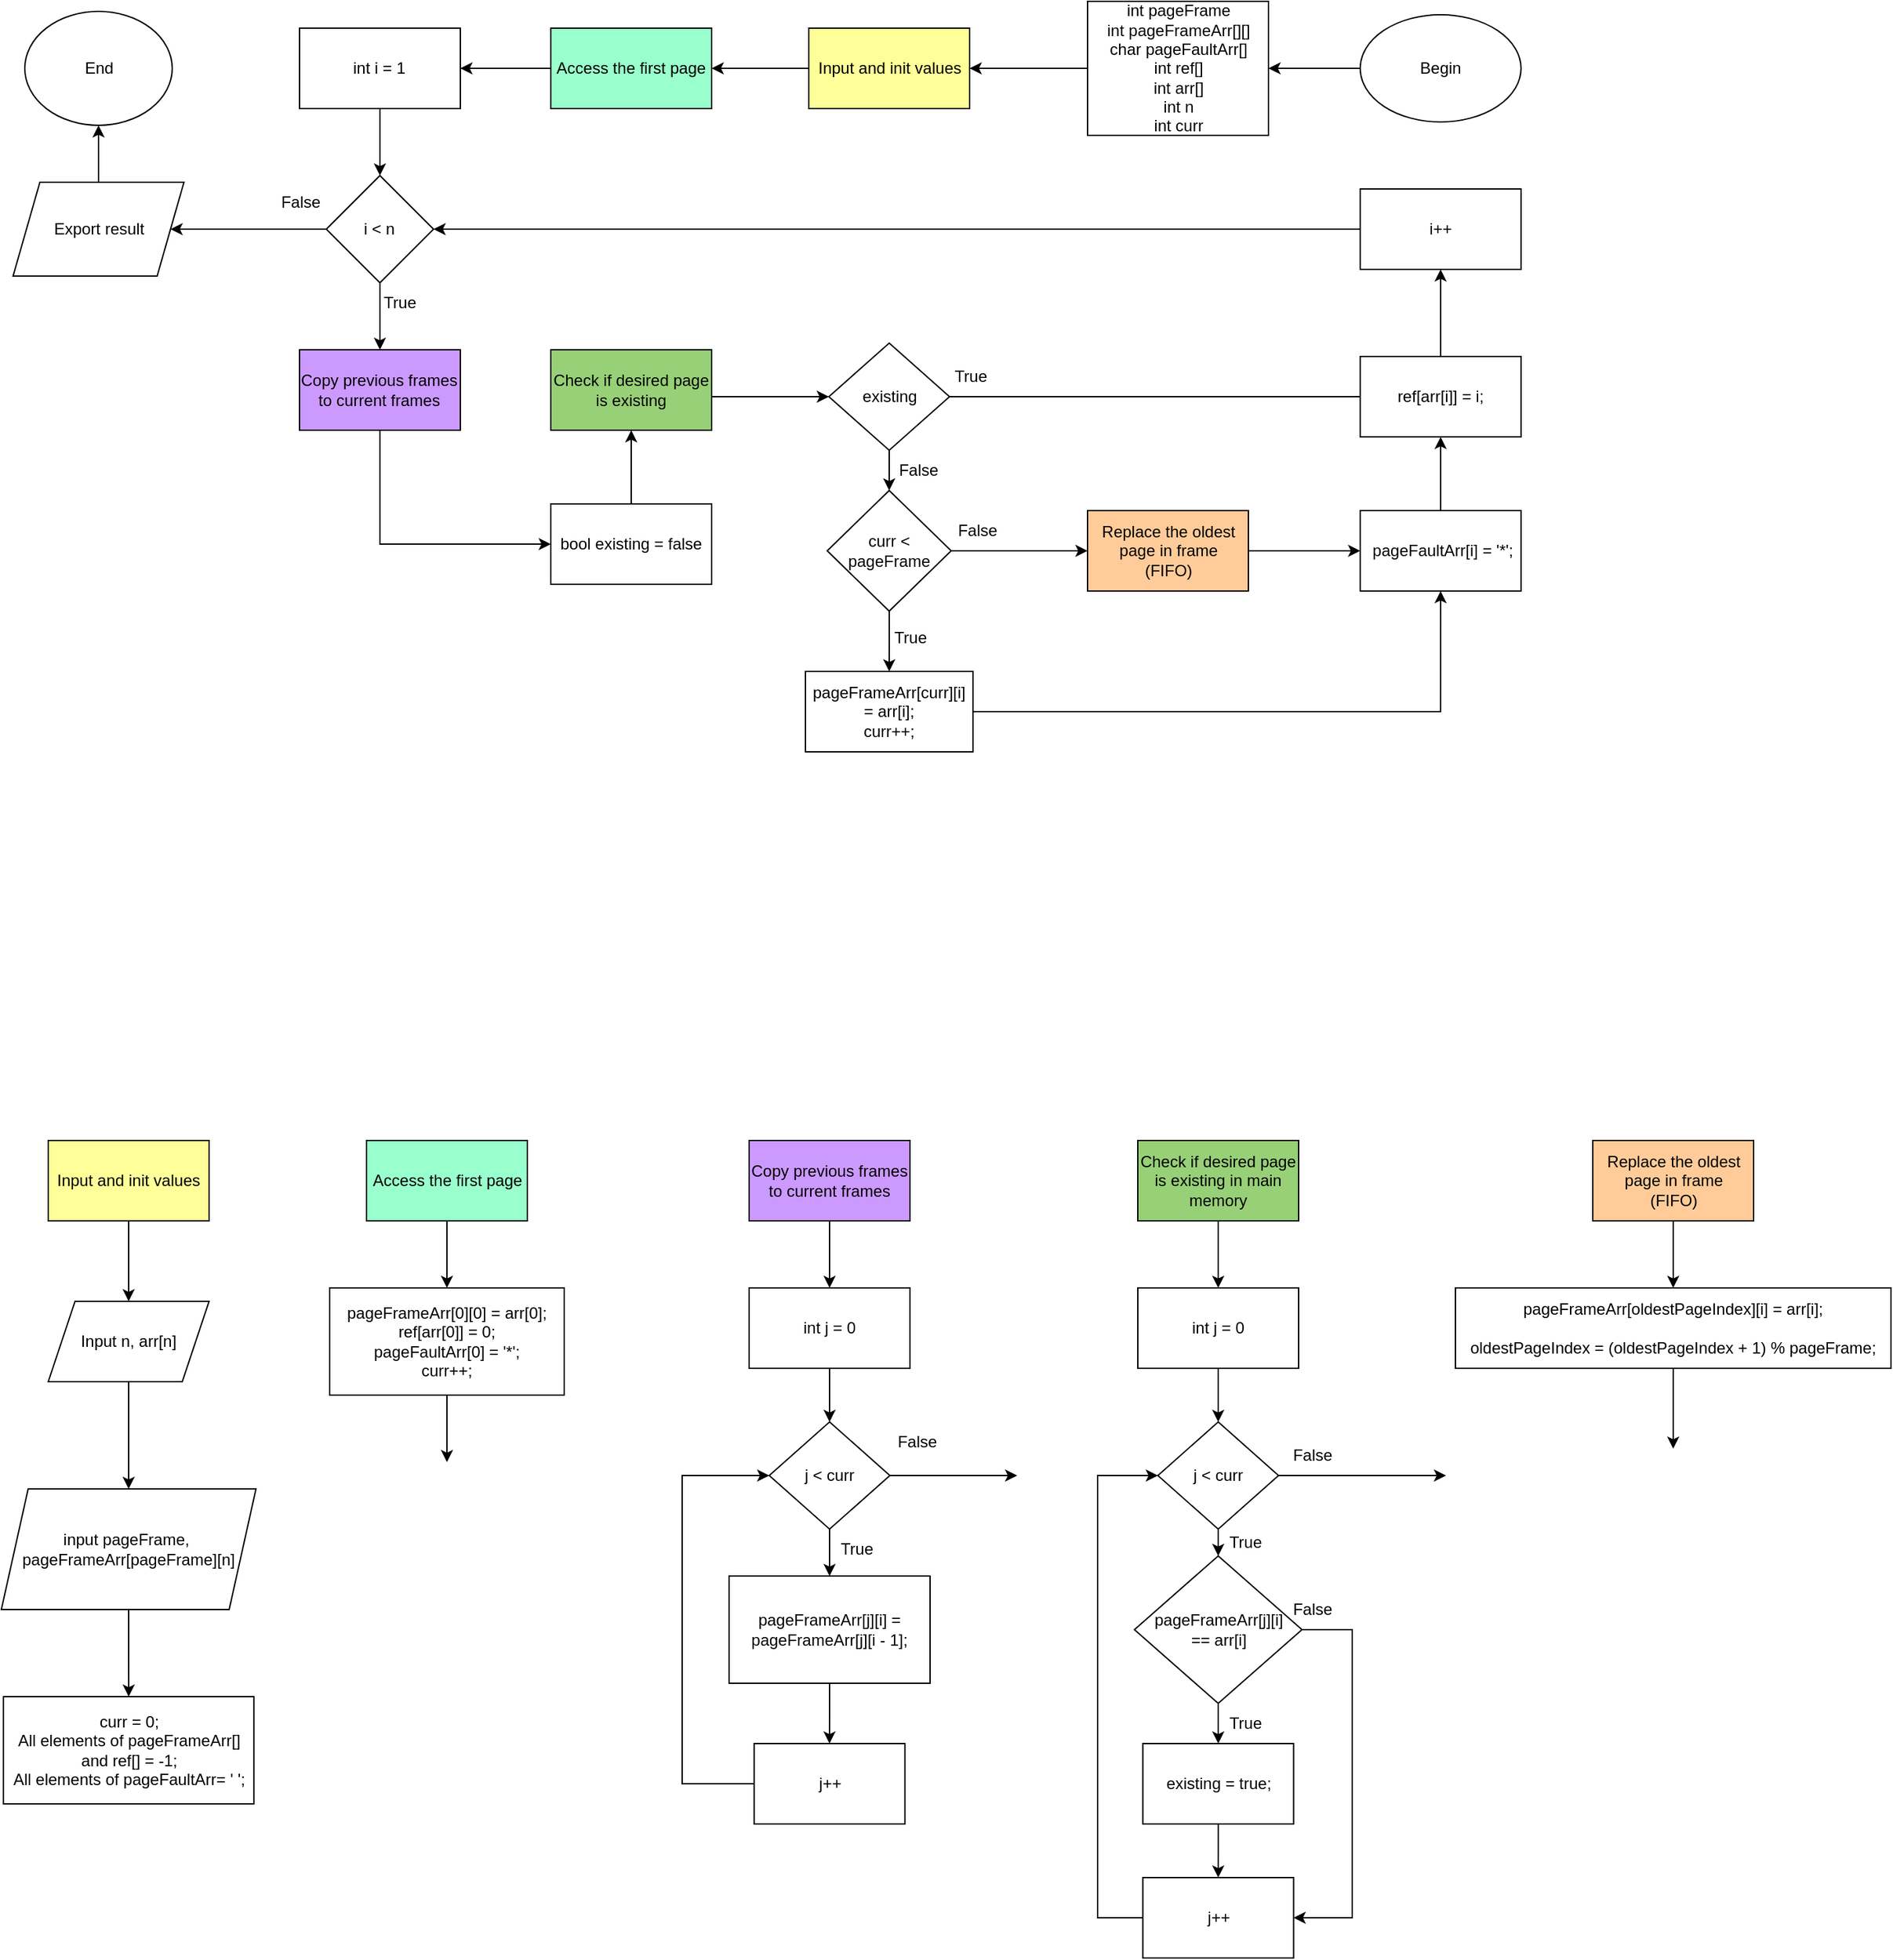 <mxfile version="21.3.8" type="device">
  <diagram name="Page-1" id="u0IvZHUYbOp3v32TR1TW">
    <mxGraphModel dx="1236" dy="581" grid="1" gridSize="10" guides="1" tooltips="1" connect="1" arrows="1" fold="1" page="1" pageScale="1" pageWidth="850" pageHeight="1100" math="0" shadow="0">
      <root>
        <mxCell id="0" />
        <mxCell id="1" parent="0" />
        <mxCell id="BhB_zNXmgYqhLAPCw8MI-92" value="" style="edgeStyle=orthogonalEdgeStyle;rounded=0;orthogonalLoop=1;jettySize=auto;html=1;" parent="1" source="jhvPyXS6JQII0gYuCKQg-1" target="BhB_zNXmgYqhLAPCw8MI-1" edge="1">
          <mxGeometry relative="1" as="geometry" />
        </mxCell>
        <mxCell id="jhvPyXS6JQII0gYuCKQg-1" value="Begin" style="ellipse;whiteSpace=wrap;html=1;" parent="1" vertex="1">
          <mxGeometry x="1203.94" y="210" width="120" height="80" as="geometry" />
        </mxCell>
        <mxCell id="BhB_zNXmgYqhLAPCw8MI-4" value="" style="edgeStyle=orthogonalEdgeStyle;rounded=0;orthogonalLoop=1;jettySize=auto;html=1;entryX=1;entryY=0.5;entryDx=0;entryDy=0;" parent="1" source="BhB_zNXmgYqhLAPCw8MI-1" target="LNO7wX3uGrDT_4S35amU-67" edge="1">
          <mxGeometry relative="1" as="geometry">
            <mxPoint x="732.49" y="140" as="targetPoint" />
          </mxGeometry>
        </mxCell>
        <mxCell id="BhB_zNXmgYqhLAPCw8MI-1" value="int pageFrame&lt;br&gt;int pageFrameArr[][]&lt;br&gt;char pageFaultArr[]&lt;br&gt;int ref[]&lt;br&gt;int arr[]&lt;br&gt;int n&lt;br&gt;int curr" style="rounded=0;whiteSpace=wrap;html=1;" parent="1" vertex="1">
          <mxGeometry x="1000.5" y="200" width="135" height="100" as="geometry" />
        </mxCell>
        <mxCell id="BhB_zNXmgYqhLAPCw8MI-9" value="" style="edgeStyle=orthogonalEdgeStyle;rounded=0;orthogonalLoop=1;jettySize=auto;html=1;entryX=1;entryY=0.5;entryDx=0;entryDy=0;exitX=0;exitY=0.5;exitDx=0;exitDy=0;" parent="1" source="LNO7wX3uGrDT_4S35amU-67" target="LNO7wX3uGrDT_4S35amU-4" edge="1">
          <mxGeometry relative="1" as="geometry">
            <mxPoint x="609.06" y="140" as="sourcePoint" />
            <mxPoint x="559.98" y="140" as="targetPoint" />
          </mxGeometry>
        </mxCell>
        <mxCell id="BhB_zNXmgYqhLAPCw8MI-13" value="" style="edgeStyle=orthogonalEdgeStyle;rounded=0;orthogonalLoop=1;jettySize=auto;html=1;" parent="1" target="BhB_zNXmgYqhLAPCw8MI-10" edge="1">
          <mxGeometry relative="1" as="geometry">
            <mxPoint x="590" y="250" as="sourcePoint" />
            <Array as="points">
              <mxPoint x="642" y="250" />
            </Array>
          </mxGeometry>
        </mxCell>
        <mxCell id="BhB_zNXmgYqhLAPCw8MI-14" value="" style="edgeStyle=orthogonalEdgeStyle;rounded=0;orthogonalLoop=1;jettySize=auto;html=1;entryX=0.5;entryY=0;entryDx=0;entryDy=0;" parent="1" source="BhB_zNXmgYqhLAPCw8MI-10" target="BhB_zNXmgYqhLAPCw8MI-36" edge="1">
          <mxGeometry relative="1" as="geometry">
            <mxPoint x="472.5" y="340" as="targetPoint" />
          </mxGeometry>
        </mxCell>
        <mxCell id="BhB_zNXmgYqhLAPCw8MI-10" value="int i = 1" style="whiteSpace=wrap;html=1;" parent="1" vertex="1">
          <mxGeometry x="412.49" y="220" width="120" height="60" as="geometry" />
        </mxCell>
        <mxCell id="BhB_zNXmgYqhLAPCw8MI-16" value="" style="edgeStyle=orthogonalEdgeStyle;rounded=0;orthogonalLoop=1;jettySize=auto;html=1;exitX=0.5;exitY=1;exitDx=0;exitDy=0;entryX=0.5;entryY=0;entryDx=0;entryDy=0;" parent="1" source="BhB_zNXmgYqhLAPCw8MI-36" target="LNO7wX3uGrDT_4S35amU-18" edge="1">
          <mxGeometry relative="1" as="geometry">
            <mxPoint x="472.5" y="400" as="sourcePoint" />
            <mxPoint x="472.49" y="450" as="targetPoint" />
          </mxGeometry>
        </mxCell>
        <mxCell id="BhB_zNXmgYqhLAPCw8MI-29" style="edgeStyle=orthogonalEdgeStyle;rounded=0;orthogonalLoop=1;jettySize=auto;html=1;entryX=0;entryY=0.5;entryDx=0;entryDy=0;exitX=0.5;exitY=1;exitDx=0;exitDy=0;" parent="1" source="LNO7wX3uGrDT_4S35amU-18" target="BhB_zNXmgYqhLAPCw8MI-27" edge="1">
          <mxGeometry relative="1" as="geometry">
            <Array as="points">
              <mxPoint x="472" y="605" />
            </Array>
            <mxPoint x="517.434" y="590.059" as="sourcePoint" />
          </mxGeometry>
        </mxCell>
        <mxCell id="BhB_zNXmgYqhLAPCw8MI-30" value="" style="edgeStyle=orthogonalEdgeStyle;rounded=0;orthogonalLoop=1;jettySize=auto;html=1;entryX=0.5;entryY=1;entryDx=0;entryDy=0;exitX=0.5;exitY=0;exitDx=0;exitDy=0;" parent="1" source="BhB_zNXmgYqhLAPCw8MI-27" target="LNO7wX3uGrDT_4S35amU-40" edge="1">
          <mxGeometry relative="1" as="geometry">
            <mxPoint x="680" y="565" as="targetPoint" />
            <Array as="points">
              <mxPoint x="660" y="540" />
              <mxPoint x="660" y="540" />
            </Array>
          </mxGeometry>
        </mxCell>
        <mxCell id="BhB_zNXmgYqhLAPCw8MI-27" value="bool existing = false" style="whiteSpace=wrap;html=1;" parent="1" vertex="1">
          <mxGeometry x="600" y="575" width="120" height="60" as="geometry" />
        </mxCell>
        <mxCell id="BhB_zNXmgYqhLAPCw8MI-40" style="edgeStyle=orthogonalEdgeStyle;rounded=0;orthogonalLoop=1;jettySize=auto;html=1;entryX=0;entryY=0.5;entryDx=0;entryDy=0;exitX=1;exitY=0.5;exitDx=0;exitDy=0;" parent="1" source="LNO7wX3uGrDT_4S35amU-40" target="BhB_zNXmgYqhLAPCw8MI-39" edge="1">
          <mxGeometry relative="1" as="geometry">
            <Array as="points">
              <mxPoint x="750" y="495" />
              <mxPoint x="750" y="495" />
            </Array>
            <mxPoint x="730" y="605" as="sourcePoint" />
          </mxGeometry>
        </mxCell>
        <mxCell id="BhB_zNXmgYqhLAPCw8MI-90" value="" style="edgeStyle=orthogonalEdgeStyle;rounded=0;orthogonalLoop=1;jettySize=auto;html=1;" parent="1" source="BhB_zNXmgYqhLAPCw8MI-36" target="BhB_zNXmgYqhLAPCw8MI-88" edge="1">
          <mxGeometry relative="1" as="geometry" />
        </mxCell>
        <mxCell id="BhB_zNXmgYqhLAPCw8MI-36" value="i &amp;lt; n" style="rhombus;whiteSpace=wrap;html=1;" parent="1" vertex="1">
          <mxGeometry x="432.49" y="330" width="80" height="80" as="geometry" />
        </mxCell>
        <mxCell id="BhB_zNXmgYqhLAPCw8MI-42" value="" style="edgeStyle=orthogonalEdgeStyle;rounded=0;orthogonalLoop=1;jettySize=auto;html=1;entryX=0.5;entryY=0;entryDx=0;entryDy=0;" parent="1" source="BhB_zNXmgYqhLAPCw8MI-39" target="BhB_zNXmgYqhLAPCw8MI-41" edge="1">
          <mxGeometry relative="1" as="geometry" />
        </mxCell>
        <mxCell id="BhB_zNXmgYqhLAPCw8MI-77" style="edgeStyle=orthogonalEdgeStyle;rounded=0;orthogonalLoop=1;jettySize=auto;html=1;entryX=0.5;entryY=0;entryDx=0;entryDy=0;" parent="1" source="BhB_zNXmgYqhLAPCw8MI-39" target="BhB_zNXmgYqhLAPCw8MI-76" edge="1">
          <mxGeometry relative="1" as="geometry">
            <Array as="points">
              <mxPoint x="1263.5" y="495" />
            </Array>
          </mxGeometry>
        </mxCell>
        <mxCell id="BhB_zNXmgYqhLAPCw8MI-39" value="existing" style="rhombus;whiteSpace=wrap;html=1;" parent="1" vertex="1">
          <mxGeometry x="807.5" y="455" width="90" height="80" as="geometry" />
        </mxCell>
        <mxCell id="BhB_zNXmgYqhLAPCw8MI-44" value="" style="edgeStyle=orthogonalEdgeStyle;rounded=0;orthogonalLoop=1;jettySize=auto;html=1;" parent="1" source="BhB_zNXmgYqhLAPCw8MI-41" target="BhB_zNXmgYqhLAPCw8MI-43" edge="1">
          <mxGeometry relative="1" as="geometry" />
        </mxCell>
        <mxCell id="BhB_zNXmgYqhLAPCw8MI-46" style="edgeStyle=orthogonalEdgeStyle;rounded=0;orthogonalLoop=1;jettySize=auto;html=1;entryX=0;entryY=0.5;entryDx=0;entryDy=0;exitX=1;exitY=0.5;exitDx=0;exitDy=0;" parent="1" source="BhB_zNXmgYqhLAPCw8MI-41" edge="1">
          <mxGeometry relative="1" as="geometry">
            <mxPoint x="913.75" y="610" as="sourcePoint" />
            <mxPoint x="1000.5" y="610" as="targetPoint" />
            <Array as="points">
              <mxPoint x="977.5" y="610" />
              <mxPoint x="977.5" y="610" />
            </Array>
          </mxGeometry>
        </mxCell>
        <mxCell id="BhB_zNXmgYqhLAPCw8MI-41" value="curr &lt; pageFrame" style="rhombus;whiteSpace=wrap;html=1;" parent="1" vertex="1">
          <mxGeometry x="806.25" y="565" width="92.5" height="90" as="geometry" />
        </mxCell>
        <mxCell id="HZb-VYMqw1teMfjnApml-1" style="edgeStyle=orthogonalEdgeStyle;rounded=0;orthogonalLoop=1;jettySize=auto;html=1;exitX=1;exitY=0.5;exitDx=0;exitDy=0;entryX=0.5;entryY=1;entryDx=0;entryDy=0;" edge="1" parent="1" source="BhB_zNXmgYqhLAPCw8MI-43" target="BhB_zNXmgYqhLAPCw8MI-70">
          <mxGeometry relative="1" as="geometry" />
        </mxCell>
        <mxCell id="BhB_zNXmgYqhLAPCw8MI-43" value="pageFrameArr[curr][i] = arr[i];&lt;br&gt;curr++;" style="whiteSpace=wrap;html=1;" parent="1" vertex="1">
          <mxGeometry x="790" y="700" width="125" height="60" as="geometry" />
        </mxCell>
        <mxCell id="BhB_zNXmgYqhLAPCw8MI-65" value="True" style="text;html=1;align=center;verticalAlign=middle;resizable=0;points=[];autosize=1;strokeColor=none;fillColor=none;" parent="1" vertex="1">
          <mxGeometry x="842.5" y="660" width="50" height="30" as="geometry" />
        </mxCell>
        <mxCell id="BhB_zNXmgYqhLAPCw8MI-66" value="False" style="text;html=1;align=center;verticalAlign=middle;resizable=0;points=[];autosize=1;strokeColor=none;fillColor=none;" parent="1" vertex="1">
          <mxGeometry x="892.5" y="580" width="50" height="30" as="geometry" />
        </mxCell>
        <mxCell id="BhB_zNXmgYqhLAPCw8MI-79" style="edgeStyle=orthogonalEdgeStyle;rounded=0;orthogonalLoop=1;jettySize=auto;html=1;entryX=0.5;entryY=1;entryDx=0;entryDy=0;" parent="1" source="BhB_zNXmgYqhLAPCw8MI-70" target="BhB_zNXmgYqhLAPCw8MI-76" edge="1">
          <mxGeometry relative="1" as="geometry" />
        </mxCell>
        <mxCell id="BhB_zNXmgYqhLAPCw8MI-70" value="&amp;nbsp;pageFaultArr[i] = &#39;*&#39;;" style="whiteSpace=wrap;html=1;" parent="1" vertex="1">
          <mxGeometry x="1203.94" y="580" width="120" height="60" as="geometry" />
        </mxCell>
        <mxCell id="BhB_zNXmgYqhLAPCw8MI-74" value="False" style="text;html=1;align=center;verticalAlign=middle;resizable=0;points=[];autosize=1;strokeColor=none;fillColor=none;" parent="1" vertex="1">
          <mxGeometry x="848.75" y="535" width="50" height="30" as="geometry" />
        </mxCell>
        <mxCell id="BhB_zNXmgYqhLAPCw8MI-81" value="" style="edgeStyle=orthogonalEdgeStyle;rounded=0;orthogonalLoop=1;jettySize=auto;html=1;" parent="1" source="BhB_zNXmgYqhLAPCw8MI-76" target="BhB_zNXmgYqhLAPCw8MI-80" edge="1">
          <mxGeometry relative="1" as="geometry" />
        </mxCell>
        <mxCell id="BhB_zNXmgYqhLAPCw8MI-76" value="ref[arr[i]] = i;" style="whiteSpace=wrap;html=1;" parent="1" vertex="1">
          <mxGeometry x="1203.94" y="465" width="120" height="60" as="geometry" />
        </mxCell>
        <mxCell id="BhB_zNXmgYqhLAPCw8MI-82" style="edgeStyle=orthogonalEdgeStyle;rounded=0;orthogonalLoop=1;jettySize=auto;html=1;entryX=1;entryY=0.5;entryDx=0;entryDy=0;" parent="1" source="BhB_zNXmgYqhLAPCw8MI-80" target="BhB_zNXmgYqhLAPCw8MI-36" edge="1">
          <mxGeometry relative="1" as="geometry">
            <Array as="points">
              <mxPoint x="1125.5" y="370" />
            </Array>
          </mxGeometry>
        </mxCell>
        <mxCell id="BhB_zNXmgYqhLAPCw8MI-80" value="i++" style="whiteSpace=wrap;html=1;" parent="1" vertex="1">
          <mxGeometry x="1203.94" y="340" width="120" height="60" as="geometry" />
        </mxCell>
        <mxCell id="BhB_zNXmgYqhLAPCw8MI-91" value="" style="edgeStyle=orthogonalEdgeStyle;rounded=0;orthogonalLoop=1;jettySize=auto;html=1;" parent="1" source="BhB_zNXmgYqhLAPCw8MI-88" target="BhB_zNXmgYqhLAPCw8MI-89" edge="1">
          <mxGeometry relative="1" as="geometry" />
        </mxCell>
        <mxCell id="BhB_zNXmgYqhLAPCw8MI-88" value="Export result" style="shape=parallelogram;perimeter=parallelogramPerimeter;whiteSpace=wrap;html=1;fixedSize=1;" parent="1" vertex="1">
          <mxGeometry x="198.75" y="335" width="127.5" height="70" as="geometry" />
        </mxCell>
        <mxCell id="BhB_zNXmgYqhLAPCw8MI-89" value="End" style="ellipse;whiteSpace=wrap;html=1;" parent="1" vertex="1">
          <mxGeometry x="207.5" y="207.5" width="110" height="85" as="geometry" />
        </mxCell>
        <mxCell id="BhB_zNXmgYqhLAPCw8MI-103" value="False" style="text;html=1;align=center;verticalAlign=middle;resizable=0;points=[];autosize=1;strokeColor=none;fillColor=none;" parent="1" vertex="1">
          <mxGeometry x="387.5" y="335" width="50" height="30" as="geometry" />
        </mxCell>
        <mxCell id="BhB_zNXmgYqhLAPCw8MI-104" value="True" style="text;html=1;align=center;verticalAlign=middle;resizable=0;points=[];autosize=1;strokeColor=none;fillColor=none;" parent="1" vertex="1">
          <mxGeometry x="462.49" y="410" width="50" height="30" as="geometry" />
        </mxCell>
        <mxCell id="BhB_zNXmgYqhLAPCw8MI-105" value="True" style="text;html=1;align=center;verticalAlign=middle;resizable=0;points=[];autosize=1;strokeColor=none;fillColor=none;" parent="1" vertex="1">
          <mxGeometry x="887.5" y="465" width="50" height="30" as="geometry" />
        </mxCell>
        <mxCell id="LNO7wX3uGrDT_4S35amU-3" value="" style="edgeStyle=orthogonalEdgeStyle;rounded=0;orthogonalLoop=1;jettySize=auto;html=1;" parent="1" source="LNO7wX3uGrDT_4S35amU-1" target="LNO7wX3uGrDT_4S35amU-2" edge="1">
          <mxGeometry relative="1" as="geometry" />
        </mxCell>
        <mxCell id="LNO7wX3uGrDT_4S35amU-1" value="Access the first page" style="rounded=0;whiteSpace=wrap;html=1;fillColor=#99FFCC;" parent="1" vertex="1">
          <mxGeometry x="462.5" y="1050" width="120" height="60" as="geometry" />
        </mxCell>
        <mxCell id="HZb-VYMqw1teMfjnApml-4" style="edgeStyle=orthogonalEdgeStyle;rounded=0;orthogonalLoop=1;jettySize=auto;html=1;" edge="1" parent="1" source="LNO7wX3uGrDT_4S35amU-2">
          <mxGeometry relative="1" as="geometry">
            <mxPoint x="522.5" y="1290" as="targetPoint" />
          </mxGeometry>
        </mxCell>
        <mxCell id="LNO7wX3uGrDT_4S35amU-2" value="pageFrameArr[0][0] = arr[0];&#xa;ref[arr[0]] = 0;&#xa;pageFaultArr[0] = &#39;*&#39;;&#xa;curr++;" style="rounded=0;whiteSpace=wrap;html=1;" parent="1" vertex="1">
          <mxGeometry x="435" y="1160" width="175" height="80" as="geometry" />
        </mxCell>
        <mxCell id="LNO7wX3uGrDT_4S35amU-4" value="Access the first page" style="rounded=0;whiteSpace=wrap;html=1;fillColor=#99FFCC;" parent="1" vertex="1">
          <mxGeometry x="600" y="220" width="120" height="60" as="geometry" />
        </mxCell>
        <mxCell id="LNO7wX3uGrDT_4S35amU-6" value="" style="edgeStyle=orthogonalEdgeStyle;rounded=0;orthogonalLoop=1;jettySize=auto;html=1;entryX=0.5;entryY=0;entryDx=0;entryDy=0;" parent="1" source="LNO7wX3uGrDT_4S35amU-7" target="LNO7wX3uGrDT_4S35amU-13" edge="1">
          <mxGeometry relative="1" as="geometry">
            <mxPoint x="807.99" y="1270" as="targetPoint" />
          </mxGeometry>
        </mxCell>
        <mxCell id="LNO7wX3uGrDT_4S35amU-7" value="int j = 0" style="whiteSpace=wrap;html=1;" parent="1" vertex="1">
          <mxGeometry x="747.99" y="1160" width="120" height="60" as="geometry" />
        </mxCell>
        <mxCell id="LNO7wX3uGrDT_4S35amU-8" value="" style="edgeStyle=orthogonalEdgeStyle;rounded=0;orthogonalLoop=1;jettySize=auto;html=1;exitX=0.5;exitY=1;exitDx=0;exitDy=0;" parent="1" source="LNO7wX3uGrDT_4S35amU-13" target="LNO7wX3uGrDT_4S35amU-10" edge="1">
          <mxGeometry relative="1" as="geometry">
            <mxPoint x="808" y="1330" as="sourcePoint" />
            <Array as="points" />
          </mxGeometry>
        </mxCell>
        <mxCell id="LNO7wX3uGrDT_4S35amU-9" value="" style="edgeStyle=orthogonalEdgeStyle;rounded=0;orthogonalLoop=1;jettySize=auto;html=1;" parent="1" source="LNO7wX3uGrDT_4S35amU-10" target="LNO7wX3uGrDT_4S35amU-12" edge="1">
          <mxGeometry relative="1" as="geometry" />
        </mxCell>
        <mxCell id="LNO7wX3uGrDT_4S35amU-10" value="pageFrameArr[j][i] = pageFrameArr[j][i - 1];" style="whiteSpace=wrap;html=1;" parent="1" vertex="1">
          <mxGeometry x="733" y="1375" width="150" height="80" as="geometry" />
        </mxCell>
        <mxCell id="LNO7wX3uGrDT_4S35amU-11" style="edgeStyle=orthogonalEdgeStyle;rounded=0;orthogonalLoop=1;jettySize=auto;html=1;entryX=0;entryY=0.5;entryDx=0;entryDy=0;" parent="1" source="LNO7wX3uGrDT_4S35amU-12" target="LNO7wX3uGrDT_4S35amU-13" edge="1">
          <mxGeometry relative="1" as="geometry">
            <mxPoint x="748" y="1300" as="targetPoint" />
            <Array as="points">
              <mxPoint x="698" y="1530" />
              <mxPoint x="698" y="1300" />
            </Array>
          </mxGeometry>
        </mxCell>
        <mxCell id="LNO7wX3uGrDT_4S35amU-12" value="j++" style="whiteSpace=wrap;html=1;" parent="1" vertex="1">
          <mxGeometry x="751.74" y="1500" width="112.5" height="60" as="geometry" />
        </mxCell>
        <mxCell id="LNO7wX3uGrDT_4S35amU-19" style="edgeStyle=orthogonalEdgeStyle;rounded=0;orthogonalLoop=1;jettySize=auto;html=1;" parent="1" source="LNO7wX3uGrDT_4S35amU-13" edge="1">
          <mxGeometry relative="1" as="geometry">
            <mxPoint x="948" y="1300.0" as="targetPoint" />
          </mxGeometry>
        </mxCell>
        <mxCell id="LNO7wX3uGrDT_4S35amU-13" value="j &amp;lt; curr" style="rhombus;whiteSpace=wrap;html=1;" parent="1" vertex="1">
          <mxGeometry x="763" y="1260" width="90" height="80" as="geometry" />
        </mxCell>
        <mxCell id="LNO7wX3uGrDT_4S35amU-14" value="True" style="text;html=1;align=center;verticalAlign=middle;resizable=0;points=[];autosize=1;strokeColor=none;fillColor=none;" parent="1" vertex="1">
          <mxGeometry x="803" y="1340" width="50" height="30" as="geometry" />
        </mxCell>
        <mxCell id="LNO7wX3uGrDT_4S35amU-15" value="False" style="text;html=1;align=center;verticalAlign=middle;resizable=0;points=[];autosize=1;strokeColor=none;fillColor=none;" parent="1" vertex="1">
          <mxGeometry x="847.99" y="1260" width="50" height="30" as="geometry" />
        </mxCell>
        <mxCell id="LNO7wX3uGrDT_4S35amU-17" value="" style="edgeStyle=orthogonalEdgeStyle;rounded=0;orthogonalLoop=1;jettySize=auto;html=1;" parent="1" source="LNO7wX3uGrDT_4S35amU-16" target="LNO7wX3uGrDT_4S35amU-7" edge="1">
          <mxGeometry relative="1" as="geometry" />
        </mxCell>
        <mxCell id="LNO7wX3uGrDT_4S35amU-16" value="Copy previous frames to current frames" style="whiteSpace=wrap;html=1;fillColor=#CC99FF;" parent="1" vertex="1">
          <mxGeometry x="748" y="1050" width="120" height="60" as="geometry" />
        </mxCell>
        <mxCell id="LNO7wX3uGrDT_4S35amU-18" value="Copy previous frames to current frames" style="whiteSpace=wrap;html=1;fillColor=#CC99FF;" parent="1" vertex="1">
          <mxGeometry x="412.49" y="460" width="120" height="60" as="geometry" />
        </mxCell>
        <mxCell id="LNO7wX3uGrDT_4S35amU-37" value="" style="edgeStyle=orthogonalEdgeStyle;rounded=0;orthogonalLoop=1;jettySize=auto;html=1;" parent="1" source="LNO7wX3uGrDT_4S35amU-21" target="LNO7wX3uGrDT_4S35amU-23" edge="1">
          <mxGeometry relative="1" as="geometry" />
        </mxCell>
        <mxCell id="LNO7wX3uGrDT_4S35amU-21" value="Check if desired page is existing in main memory" style="whiteSpace=wrap;html=1;fillColor=#97D077;" parent="1" vertex="1">
          <mxGeometry x="1038" y="1050" width="120" height="60" as="geometry" />
        </mxCell>
        <mxCell id="LNO7wX3uGrDT_4S35amU-22" value="" style="edgeStyle=orthogonalEdgeStyle;rounded=0;orthogonalLoop=1;jettySize=auto;html=1;" parent="1" source="LNO7wX3uGrDT_4S35amU-23" target="LNO7wX3uGrDT_4S35amU-25" edge="1">
          <mxGeometry relative="1" as="geometry" />
        </mxCell>
        <mxCell id="LNO7wX3uGrDT_4S35amU-23" value="int j = 0" style="whiteSpace=wrap;html=1;" parent="1" vertex="1">
          <mxGeometry x="1038" y="1160" width="120" height="60" as="geometry" />
        </mxCell>
        <mxCell id="LNO7wX3uGrDT_4S35amU-24" value="" style="edgeStyle=orthogonalEdgeStyle;rounded=0;orthogonalLoop=1;jettySize=auto;html=1;" parent="1" source="LNO7wX3uGrDT_4S35amU-25" target="LNO7wX3uGrDT_4S35amU-28" edge="1">
          <mxGeometry relative="1" as="geometry" />
        </mxCell>
        <mxCell id="LNO7wX3uGrDT_4S35amU-39" style="edgeStyle=orthogonalEdgeStyle;rounded=0;orthogonalLoop=1;jettySize=auto;html=1;" parent="1" source="LNO7wX3uGrDT_4S35amU-25" edge="1">
          <mxGeometry relative="1" as="geometry">
            <mxPoint x="1268" y="1300.0" as="targetPoint" />
          </mxGeometry>
        </mxCell>
        <mxCell id="LNO7wX3uGrDT_4S35amU-25" value="j &amp;lt; curr" style="rhombus;whiteSpace=wrap;html=1;" parent="1" vertex="1">
          <mxGeometry x="1053" y="1260" width="90" height="80" as="geometry" />
        </mxCell>
        <mxCell id="LNO7wX3uGrDT_4S35amU-26" value="" style="edgeStyle=orthogonalEdgeStyle;rounded=0;orthogonalLoop=1;jettySize=auto;html=1;" parent="1" source="LNO7wX3uGrDT_4S35amU-28" target="LNO7wX3uGrDT_4S35amU-32" edge="1">
          <mxGeometry relative="1" as="geometry" />
        </mxCell>
        <mxCell id="LNO7wX3uGrDT_4S35amU-27" style="edgeStyle=orthogonalEdgeStyle;rounded=0;orthogonalLoop=1;jettySize=auto;html=1;entryX=1;entryY=0.5;entryDx=0;entryDy=0;" parent="1" source="LNO7wX3uGrDT_4S35amU-28" target="LNO7wX3uGrDT_4S35amU-30" edge="1">
          <mxGeometry relative="1" as="geometry">
            <Array as="points">
              <mxPoint x="1198" y="1415" />
              <mxPoint x="1198" y="1630" />
            </Array>
          </mxGeometry>
        </mxCell>
        <mxCell id="LNO7wX3uGrDT_4S35amU-28" value="pageFrameArr[j][i] &lt;br&gt;== arr[i]" style="rhombus;whiteSpace=wrap;html=1;" parent="1" vertex="1">
          <mxGeometry x="1035.5" y="1360" width="125" height="110" as="geometry" />
        </mxCell>
        <mxCell id="LNO7wX3uGrDT_4S35amU-29" style="edgeStyle=orthogonalEdgeStyle;rounded=0;orthogonalLoop=1;jettySize=auto;html=1;entryX=0;entryY=0.5;entryDx=0;entryDy=0;" parent="1" source="LNO7wX3uGrDT_4S35amU-30" target="LNO7wX3uGrDT_4S35amU-25" edge="1">
          <mxGeometry relative="1" as="geometry">
            <Array as="points">
              <mxPoint x="1008" y="1630" />
              <mxPoint x="1008" y="1300" />
            </Array>
          </mxGeometry>
        </mxCell>
        <mxCell id="LNO7wX3uGrDT_4S35amU-30" value="j++" style="whiteSpace=wrap;html=1;" parent="1" vertex="1">
          <mxGeometry x="1041.75" y="1600" width="112.5" height="60" as="geometry" />
        </mxCell>
        <mxCell id="LNO7wX3uGrDT_4S35amU-31" style="edgeStyle=orthogonalEdgeStyle;rounded=0;orthogonalLoop=1;jettySize=auto;html=1;entryX=0.5;entryY=0;entryDx=0;entryDy=0;" parent="1" source="LNO7wX3uGrDT_4S35amU-32" target="LNO7wX3uGrDT_4S35amU-30" edge="1">
          <mxGeometry relative="1" as="geometry" />
        </mxCell>
        <mxCell id="LNO7wX3uGrDT_4S35amU-32" value="existing = true;" style="whiteSpace=wrap;html=1;" parent="1" vertex="1">
          <mxGeometry x="1041.75" y="1500" width="112.5" height="60" as="geometry" />
        </mxCell>
        <mxCell id="LNO7wX3uGrDT_4S35amU-33" value="False" style="text;html=1;align=center;verticalAlign=middle;resizable=0;points=[];autosize=1;strokeColor=none;fillColor=none;" parent="1" vertex="1">
          <mxGeometry x="1143" y="1270" width="50" height="30" as="geometry" />
        </mxCell>
        <mxCell id="LNO7wX3uGrDT_4S35amU-34" value="True" style="text;html=1;align=center;verticalAlign=middle;resizable=0;points=[];autosize=1;strokeColor=none;fillColor=none;" parent="1" vertex="1">
          <mxGeometry x="1093" y="1335" width="50" height="30" as="geometry" />
        </mxCell>
        <mxCell id="LNO7wX3uGrDT_4S35amU-35" value="False" style="text;html=1;align=center;verticalAlign=middle;resizable=0;points=[];autosize=1;strokeColor=none;fillColor=none;" parent="1" vertex="1">
          <mxGeometry x="1143" y="1385" width="50" height="30" as="geometry" />
        </mxCell>
        <mxCell id="LNO7wX3uGrDT_4S35amU-36" value="True" style="text;html=1;align=center;verticalAlign=middle;resizable=0;points=[];autosize=1;strokeColor=none;fillColor=none;" parent="1" vertex="1">
          <mxGeometry x="1093" y="1470" width="50" height="30" as="geometry" />
        </mxCell>
        <mxCell id="LNO7wX3uGrDT_4S35amU-40" value="Check if desired&amp;nbsp;page is existing" style="whiteSpace=wrap;html=1;fillColor=#97D077;" parent="1" vertex="1">
          <mxGeometry x="600" y="460" width="120" height="60" as="geometry" />
        </mxCell>
        <mxCell id="HZb-VYMqw1teMfjnApml-9" style="edgeStyle=orthogonalEdgeStyle;rounded=0;orthogonalLoop=1;jettySize=auto;html=1;" edge="1" parent="1" source="LNO7wX3uGrDT_4S35amU-42">
          <mxGeometry relative="1" as="geometry">
            <mxPoint x="1437.5" y="1280" as="targetPoint" />
          </mxGeometry>
        </mxCell>
        <mxCell id="LNO7wX3uGrDT_4S35amU-42" value="&lt;div&gt;pageFrameArr[oldestPageIndex][i] = arr[i];&lt;/div&gt;&lt;div&gt;&lt;br&gt;&lt;/div&gt;&lt;div&gt;&lt;span style=&quot;background-color: initial;&quot;&gt;oldestPageIndex = (oldestPageIndex + 1) % pageFrame;&lt;/span&gt;&lt;br&gt;&lt;/div&gt;" style="rounded=0;whiteSpace=wrap;html=1;" parent="1" vertex="1">
          <mxGeometry x="1275" y="1160" width="325" height="60" as="geometry" />
        </mxCell>
        <mxCell id="HZb-VYMqw1teMfjnApml-8" style="edgeStyle=orthogonalEdgeStyle;rounded=0;orthogonalLoop=1;jettySize=auto;html=1;exitX=0.5;exitY=1;exitDx=0;exitDy=0;entryX=0.5;entryY=0;entryDx=0;entryDy=0;" edge="1" parent="1" source="LNO7wX3uGrDT_4S35amU-56" target="LNO7wX3uGrDT_4S35amU-42">
          <mxGeometry relative="1" as="geometry" />
        </mxCell>
        <mxCell id="LNO7wX3uGrDT_4S35amU-56" value="Replace the oldest page in frame&lt;br&gt;(FIFO)" style="rounded=0;whiteSpace=wrap;html=1;fillColor=#FFCC99;" parent="1" vertex="1">
          <mxGeometry x="1377.5" y="1050" width="120" height="60" as="geometry" />
        </mxCell>
        <mxCell id="HZb-VYMqw1teMfjnApml-2" style="edgeStyle=orthogonalEdgeStyle;rounded=0;orthogonalLoop=1;jettySize=auto;html=1;entryX=0;entryY=0.5;entryDx=0;entryDy=0;" edge="1" parent="1" source="LNO7wX3uGrDT_4S35amU-59" target="BhB_zNXmgYqhLAPCw8MI-70">
          <mxGeometry relative="1" as="geometry" />
        </mxCell>
        <mxCell id="LNO7wX3uGrDT_4S35amU-59" value="Replace the oldest page in frame&lt;br&gt;(FIFO)" style="rounded=0;whiteSpace=wrap;html=1;fillColor=#FFCC99;" parent="1" vertex="1">
          <mxGeometry x="1000.5" y="580" width="120" height="60" as="geometry" />
        </mxCell>
        <mxCell id="LNO7wX3uGrDT_4S35amU-66" value="" style="edgeStyle=orthogonalEdgeStyle;rounded=0;orthogonalLoop=1;jettySize=auto;html=1;" parent="1" source="LNO7wX3uGrDT_4S35amU-60" target="LNO7wX3uGrDT_4S35amU-62" edge="1">
          <mxGeometry relative="1" as="geometry" />
        </mxCell>
        <mxCell id="LNO7wX3uGrDT_4S35amU-60" value="Input and init values" style="rounded=0;whiteSpace=wrap;html=1;fillColor=#FFFF99;" parent="1" vertex="1">
          <mxGeometry x="225" y="1050" width="120" height="60" as="geometry" />
        </mxCell>
        <mxCell id="LNO7wX3uGrDT_4S35amU-61" value="" style="edgeStyle=orthogonalEdgeStyle;rounded=0;orthogonalLoop=1;jettySize=auto;html=1;" parent="1" source="LNO7wX3uGrDT_4S35amU-62" target="LNO7wX3uGrDT_4S35amU-64" edge="1">
          <mxGeometry relative="1" as="geometry" />
        </mxCell>
        <mxCell id="LNO7wX3uGrDT_4S35amU-62" value="Input n, arr[n]" style="shape=parallelogram;perimeter=parallelogramPerimeter;whiteSpace=wrap;html=1;fixedSize=1;" parent="1" vertex="1">
          <mxGeometry x="225.0" y="1170" width="120" height="60" as="geometry" />
        </mxCell>
        <mxCell id="LNO7wX3uGrDT_4S35amU-63" value="" style="edgeStyle=orthogonalEdgeStyle;rounded=0;orthogonalLoop=1;jettySize=auto;html=1;" parent="1" source="LNO7wX3uGrDT_4S35amU-64" target="LNO7wX3uGrDT_4S35amU-65" edge="1">
          <mxGeometry relative="1" as="geometry" />
        </mxCell>
        <mxCell id="LNO7wX3uGrDT_4S35amU-64" value="input pageFrame,&amp;nbsp;&lt;br&gt;pageFrameArr[pageFrame][n]" style="shape=parallelogram;perimeter=parallelogramPerimeter;whiteSpace=wrap;html=1;fixedSize=1;" parent="1" vertex="1">
          <mxGeometry x="190.0" y="1310" width="190" height="90" as="geometry" />
        </mxCell>
        <mxCell id="LNO7wX3uGrDT_4S35amU-65" value="curr = 0;&lt;br&gt;All elements of pageFrameArr[] and ref[] = -1;&lt;br&gt;All elements of pageFaultArr= &#39; &#39;;" style="rounded=0;whiteSpace=wrap;html=1;" parent="1" vertex="1">
          <mxGeometry x="191.56" y="1465" width="186.87" height="80" as="geometry" />
        </mxCell>
        <mxCell id="LNO7wX3uGrDT_4S35amU-67" value="Input and init values" style="rounded=0;whiteSpace=wrap;html=1;fillColor=#FFFF99;" parent="1" vertex="1">
          <mxGeometry x="792.5" y="220" width="120" height="60" as="geometry" />
        </mxCell>
      </root>
    </mxGraphModel>
  </diagram>
</mxfile>
